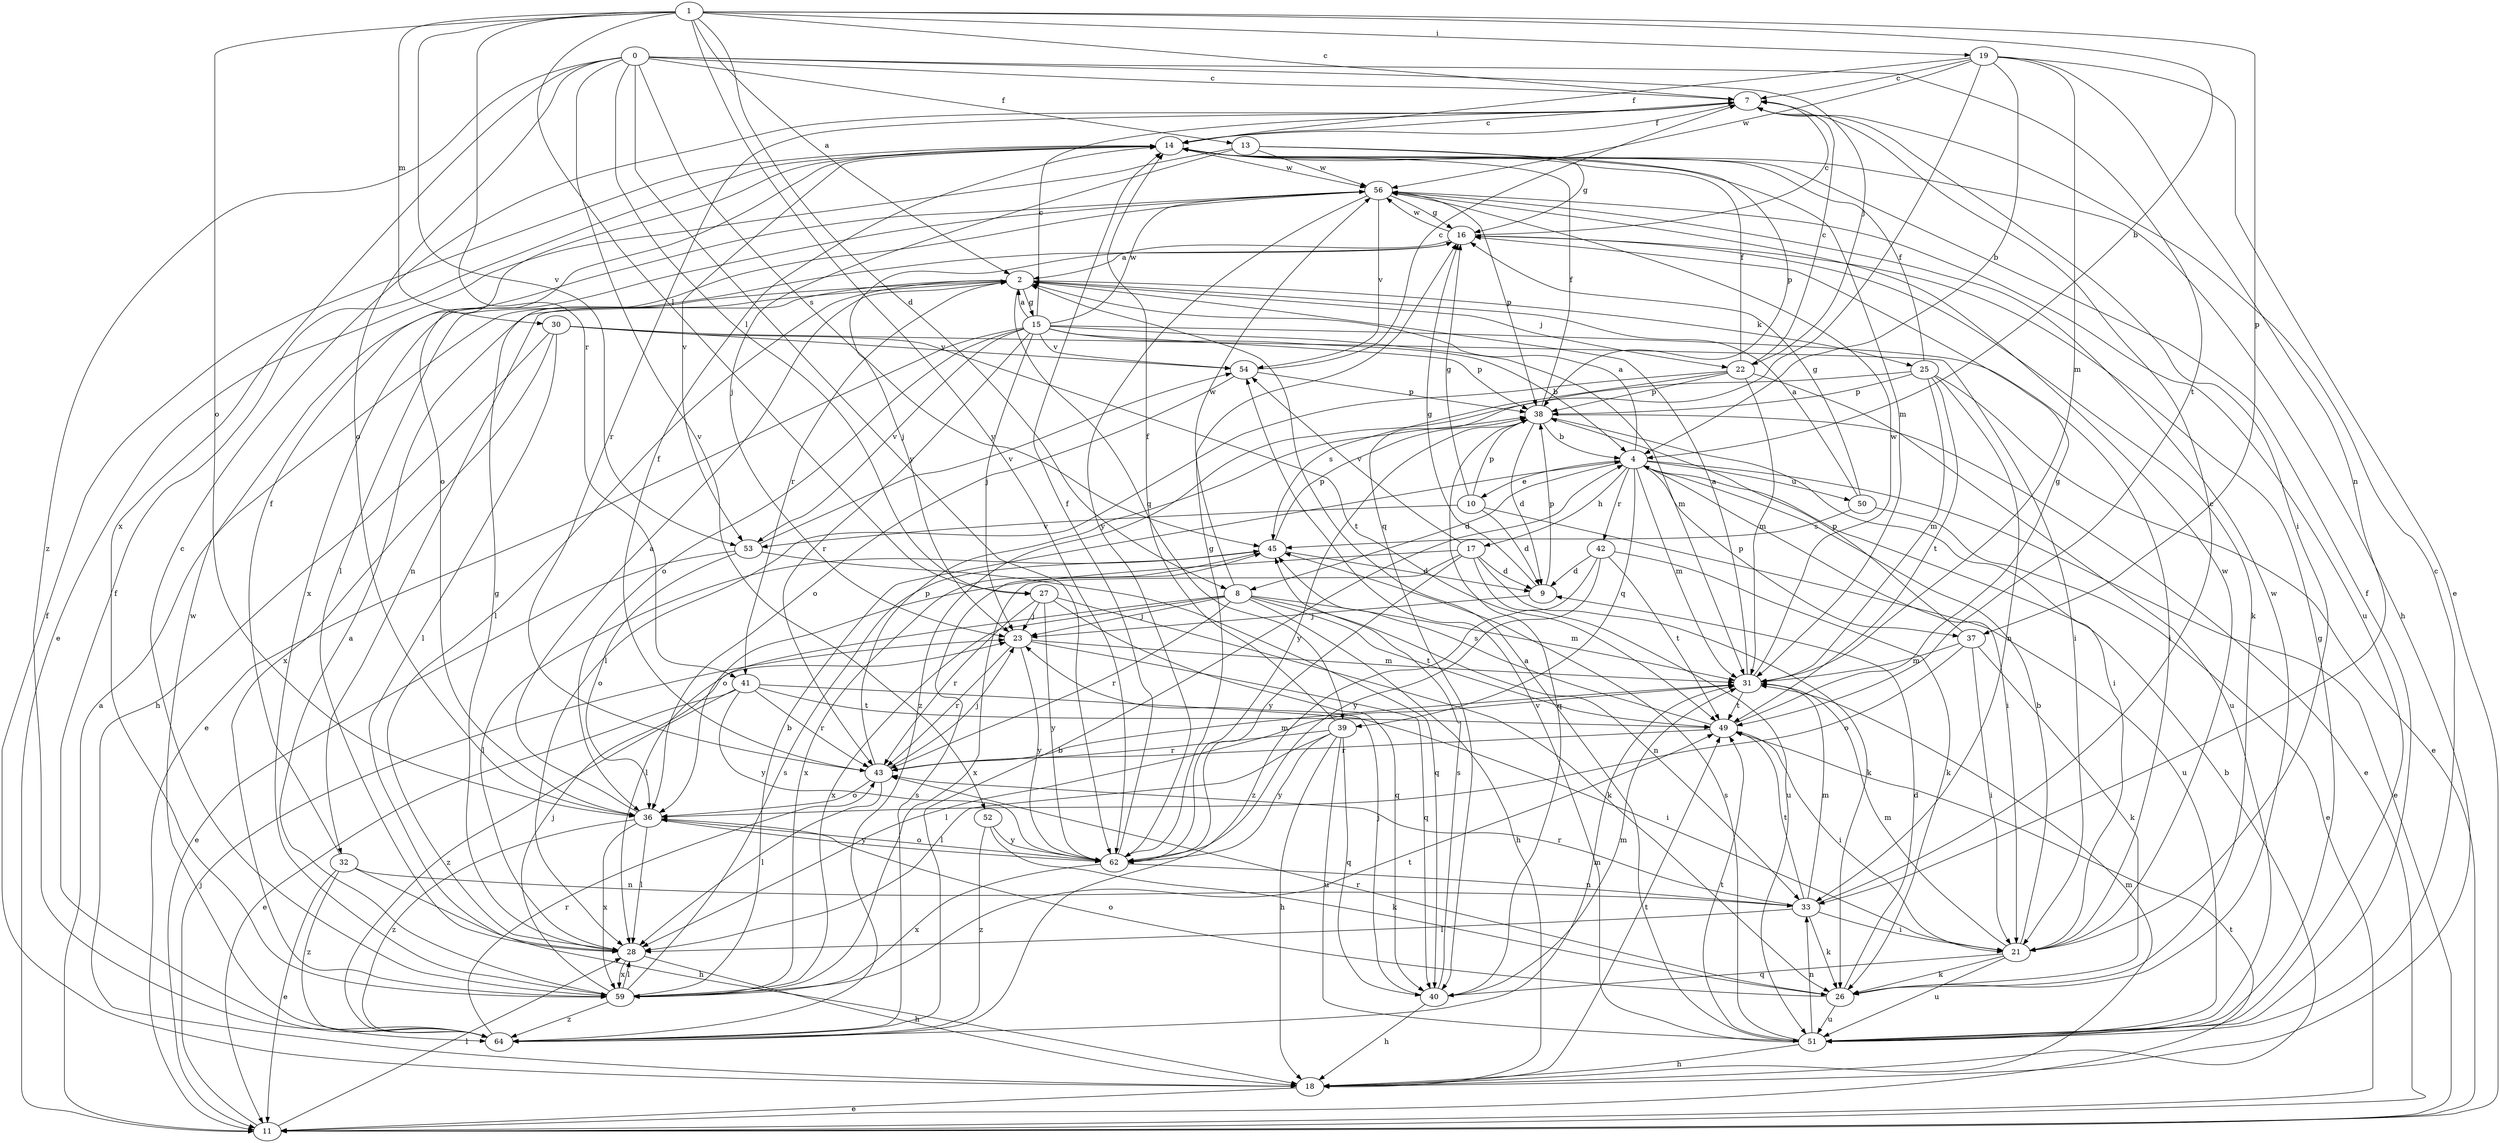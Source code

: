 strict digraph  {
0;
1;
2;
4;
7;
8;
9;
10;
11;
13;
14;
15;
16;
17;
18;
19;
21;
22;
23;
25;
26;
27;
28;
30;
31;
32;
33;
36;
37;
38;
39;
40;
41;
42;
43;
45;
49;
50;
51;
52;
53;
54;
56;
59;
62;
64;
0 -> 7  [label=c];
0 -> 13  [label=f];
0 -> 22  [label=j];
0 -> 27  [label=l];
0 -> 36  [label=o];
0 -> 45  [label=s];
0 -> 49  [label=t];
0 -> 52  [label=v];
0 -> 59  [label=x];
0 -> 62  [label=y];
0 -> 64  [label=z];
1 -> 2  [label=a];
1 -> 4  [label=b];
1 -> 7  [label=c];
1 -> 8  [label=d];
1 -> 19  [label=i];
1 -> 27  [label=l];
1 -> 30  [label=m];
1 -> 36  [label=o];
1 -> 37  [label=p];
1 -> 41  [label=r];
1 -> 53  [label=v];
1 -> 62  [label=y];
2 -> 15  [label=g];
2 -> 22  [label=j];
2 -> 25  [label=k];
2 -> 28  [label=l];
2 -> 32  [label=n];
2 -> 39  [label=q];
2 -> 41  [label=r];
4 -> 2  [label=a];
4 -> 8  [label=d];
4 -> 10  [label=e];
4 -> 11  [label=e];
4 -> 17  [label=h];
4 -> 21  [label=i];
4 -> 31  [label=m];
4 -> 37  [label=p];
4 -> 39  [label=q];
4 -> 42  [label=r];
4 -> 50  [label=u];
7 -> 14  [label=f];
7 -> 21  [label=i];
7 -> 43  [label=r];
8 -> 18  [label=h];
8 -> 23  [label=j];
8 -> 28  [label=l];
8 -> 31  [label=m];
8 -> 33  [label=n];
8 -> 43  [label=r];
8 -> 49  [label=t];
8 -> 56  [label=w];
8 -> 59  [label=x];
9 -> 16  [label=g];
9 -> 23  [label=j];
9 -> 38  [label=p];
10 -> 9  [label=d];
10 -> 16  [label=g];
10 -> 38  [label=p];
10 -> 51  [label=u];
10 -> 53  [label=v];
11 -> 2  [label=a];
11 -> 23  [label=j];
11 -> 28  [label=l];
11 -> 49  [label=t];
13 -> 11  [label=e];
13 -> 16  [label=g];
13 -> 23  [label=j];
13 -> 38  [label=p];
13 -> 56  [label=w];
14 -> 7  [label=c];
14 -> 18  [label=h];
14 -> 31  [label=m];
14 -> 36  [label=o];
14 -> 53  [label=v];
14 -> 56  [label=w];
15 -> 2  [label=a];
15 -> 4  [label=b];
15 -> 7  [label=c];
15 -> 11  [label=e];
15 -> 21  [label=i];
15 -> 23  [label=j];
15 -> 31  [label=m];
15 -> 36  [label=o];
15 -> 38  [label=p];
15 -> 43  [label=r];
15 -> 53  [label=v];
15 -> 54  [label=v];
15 -> 56  [label=w];
16 -> 2  [label=a];
16 -> 7  [label=c];
16 -> 23  [label=j];
16 -> 26  [label=k];
16 -> 56  [label=w];
17 -> 9  [label=d];
17 -> 26  [label=k];
17 -> 36  [label=o];
17 -> 51  [label=u];
17 -> 54  [label=v];
17 -> 59  [label=x];
17 -> 62  [label=y];
18 -> 4  [label=b];
18 -> 11  [label=e];
18 -> 14  [label=f];
18 -> 31  [label=m];
18 -> 49  [label=t];
19 -> 4  [label=b];
19 -> 7  [label=c];
19 -> 11  [label=e];
19 -> 14  [label=f];
19 -> 31  [label=m];
19 -> 33  [label=n];
19 -> 40  [label=q];
19 -> 56  [label=w];
21 -> 4  [label=b];
21 -> 26  [label=k];
21 -> 31  [label=m];
21 -> 40  [label=q];
21 -> 51  [label=u];
21 -> 56  [label=w];
22 -> 7  [label=c];
22 -> 14  [label=f];
22 -> 28  [label=l];
22 -> 31  [label=m];
22 -> 38  [label=p];
22 -> 45  [label=s];
22 -> 51  [label=u];
23 -> 31  [label=m];
23 -> 40  [label=q];
23 -> 43  [label=r];
23 -> 62  [label=y];
25 -> 11  [label=e];
25 -> 14  [label=f];
25 -> 31  [label=m];
25 -> 33  [label=n];
25 -> 38  [label=p];
25 -> 49  [label=t];
25 -> 64  [label=z];
26 -> 9  [label=d];
26 -> 36  [label=o];
26 -> 43  [label=r];
26 -> 51  [label=u];
26 -> 56  [label=w];
27 -> 23  [label=j];
27 -> 26  [label=k];
27 -> 40  [label=q];
27 -> 43  [label=r];
27 -> 62  [label=y];
28 -> 16  [label=g];
28 -> 18  [label=h];
28 -> 59  [label=x];
30 -> 18  [label=h];
30 -> 21  [label=i];
30 -> 28  [label=l];
30 -> 49  [label=t];
30 -> 54  [label=v];
30 -> 59  [label=x];
31 -> 2  [label=a];
31 -> 28  [label=l];
31 -> 49  [label=t];
31 -> 56  [label=w];
32 -> 11  [label=e];
32 -> 14  [label=f];
32 -> 18  [label=h];
32 -> 33  [label=n];
32 -> 64  [label=z];
33 -> 7  [label=c];
33 -> 21  [label=i];
33 -> 26  [label=k];
33 -> 28  [label=l];
33 -> 31  [label=m];
33 -> 43  [label=r];
33 -> 49  [label=t];
36 -> 2  [label=a];
36 -> 28  [label=l];
36 -> 59  [label=x];
36 -> 62  [label=y];
36 -> 64  [label=z];
37 -> 21  [label=i];
37 -> 26  [label=k];
37 -> 31  [label=m];
37 -> 36  [label=o];
37 -> 38  [label=p];
38 -> 4  [label=b];
38 -> 9  [label=d];
38 -> 11  [label=e];
38 -> 14  [label=f];
38 -> 21  [label=i];
38 -> 40  [label=q];
38 -> 62  [label=y];
39 -> 14  [label=f];
39 -> 18  [label=h];
39 -> 28  [label=l];
39 -> 40  [label=q];
39 -> 43  [label=r];
39 -> 51  [label=u];
39 -> 62  [label=y];
40 -> 18  [label=h];
40 -> 23  [label=j];
40 -> 31  [label=m];
40 -> 45  [label=s];
41 -> 11  [label=e];
41 -> 21  [label=i];
41 -> 43  [label=r];
41 -> 49  [label=t];
41 -> 62  [label=y];
41 -> 64  [label=z];
42 -> 9  [label=d];
42 -> 26  [label=k];
42 -> 49  [label=t];
42 -> 62  [label=y];
42 -> 64  [label=z];
43 -> 14  [label=f];
43 -> 23  [label=j];
43 -> 28  [label=l];
43 -> 31  [label=m];
43 -> 36  [label=o];
43 -> 38  [label=p];
45 -> 9  [label=d];
45 -> 28  [label=l];
45 -> 38  [label=p];
45 -> 59  [label=x];
49 -> 16  [label=g];
49 -> 21  [label=i];
49 -> 43  [label=r];
49 -> 45  [label=s];
50 -> 2  [label=a];
50 -> 11  [label=e];
50 -> 16  [label=g];
50 -> 45  [label=s];
51 -> 2  [label=a];
51 -> 7  [label=c];
51 -> 14  [label=f];
51 -> 16  [label=g];
51 -> 18  [label=h];
51 -> 33  [label=n];
51 -> 45  [label=s];
51 -> 49  [label=t];
51 -> 54  [label=v];
52 -> 26  [label=k];
52 -> 62  [label=y];
52 -> 64  [label=z];
53 -> 11  [label=e];
53 -> 36  [label=o];
53 -> 40  [label=q];
53 -> 54  [label=v];
54 -> 7  [label=c];
54 -> 36  [label=o];
54 -> 38  [label=p];
56 -> 16  [label=g];
56 -> 28  [label=l];
56 -> 38  [label=p];
56 -> 51  [label=u];
56 -> 54  [label=v];
56 -> 59  [label=x];
56 -> 62  [label=y];
59 -> 2  [label=a];
59 -> 4  [label=b];
59 -> 7  [label=c];
59 -> 23  [label=j];
59 -> 28  [label=l];
59 -> 45  [label=s];
59 -> 49  [label=t];
59 -> 64  [label=z];
62 -> 14  [label=f];
62 -> 16  [label=g];
62 -> 33  [label=n];
62 -> 36  [label=o];
62 -> 59  [label=x];
64 -> 4  [label=b];
64 -> 14  [label=f];
64 -> 31  [label=m];
64 -> 43  [label=r];
64 -> 45  [label=s];
64 -> 56  [label=w];
}
